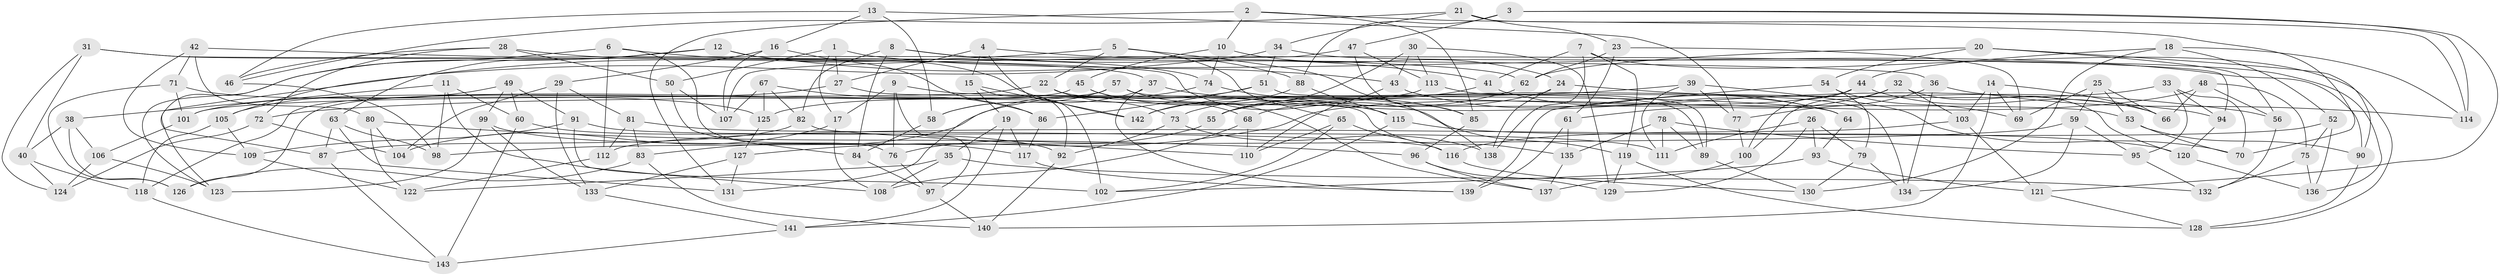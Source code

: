 // coarse degree distribution, {8: 0.16279069767441862, 7: 0.27906976744186046, 5: 0.06976744186046512, 6: 0.2558139534883721, 10: 0.09302325581395349, 9: 0.11627906976744186, 4: 0.023255813953488372}
// Generated by graph-tools (version 1.1) at 2025/38/03/04/25 23:38:15]
// undirected, 143 vertices, 286 edges
graph export_dot {
  node [color=gray90,style=filled];
  1;
  2;
  3;
  4;
  5;
  6;
  7;
  8;
  9;
  10;
  11;
  12;
  13;
  14;
  15;
  16;
  17;
  18;
  19;
  20;
  21;
  22;
  23;
  24;
  25;
  26;
  27;
  28;
  29;
  30;
  31;
  32;
  33;
  34;
  35;
  36;
  37;
  38;
  39;
  40;
  41;
  42;
  43;
  44;
  45;
  46;
  47;
  48;
  49;
  50;
  51;
  52;
  53;
  54;
  55;
  56;
  57;
  58;
  59;
  60;
  61;
  62;
  63;
  64;
  65;
  66;
  67;
  68;
  69;
  70;
  71;
  72;
  73;
  74;
  75;
  76;
  77;
  78;
  79;
  80;
  81;
  82;
  83;
  84;
  85;
  86;
  87;
  88;
  89;
  90;
  91;
  92;
  93;
  94;
  95;
  96;
  97;
  98;
  99;
  100;
  101;
  102;
  103;
  104;
  105;
  106;
  107;
  108;
  109;
  110;
  111;
  112;
  113;
  114;
  115;
  116;
  117;
  118;
  119;
  120;
  121;
  122;
  123;
  124;
  125;
  126;
  127;
  128;
  129;
  130;
  131;
  132;
  133;
  134;
  135;
  136;
  137;
  138;
  139;
  140;
  141;
  142;
  143;
  1 -- 27;
  1 -- 50;
  1 -- 17;
  1 -- 90;
  2 -- 10;
  2 -- 70;
  2 -- 131;
  2 -- 85;
  3 -- 47;
  3 -- 114;
  3 -- 88;
  3 -- 121;
  4 -- 27;
  4 -- 94;
  4 -- 102;
  4 -- 15;
  5 -- 138;
  5 -- 65;
  5 -- 105;
  5 -- 22;
  6 -- 87;
  6 -- 112;
  6 -- 76;
  6 -- 74;
  7 -- 41;
  7 -- 119;
  7 -- 138;
  7 -- 128;
  8 -- 41;
  8 -- 84;
  8 -- 82;
  8 -- 88;
  9 -- 97;
  9 -- 17;
  9 -- 64;
  9 -- 76;
  10 -- 45;
  10 -- 74;
  10 -- 24;
  11 -- 108;
  11 -- 60;
  11 -- 38;
  11 -- 98;
  12 -- 123;
  12 -- 142;
  12 -- 43;
  12 -- 63;
  13 -- 58;
  13 -- 46;
  13 -- 77;
  13 -- 16;
  14 -- 140;
  14 -- 103;
  14 -- 66;
  14 -- 69;
  15 -- 142;
  15 -- 92;
  15 -- 19;
  16 -- 107;
  16 -- 29;
  16 -- 86;
  17 -- 104;
  17 -- 108;
  18 -- 114;
  18 -- 130;
  18 -- 52;
  18 -- 44;
  19 -- 117;
  19 -- 35;
  19 -- 141;
  20 -- 56;
  20 -- 90;
  20 -- 54;
  20 -- 62;
  21 -- 114;
  21 -- 46;
  21 -- 34;
  21 -- 23;
  22 -- 73;
  22 -- 53;
  22 -- 101;
  23 -- 62;
  23 -- 61;
  23 -- 69;
  24 -- 56;
  24 -- 55;
  24 -- 138;
  25 -- 69;
  25 -- 59;
  25 -- 53;
  25 -- 66;
  26 -- 111;
  26 -- 79;
  26 -- 129;
  26 -- 93;
  27 -- 101;
  27 -- 135;
  28 -- 50;
  28 -- 36;
  28 -- 72;
  28 -- 46;
  29 -- 133;
  29 -- 81;
  29 -- 104;
  30 -- 113;
  30 -- 55;
  30 -- 129;
  30 -- 43;
  31 -- 119;
  31 -- 40;
  31 -- 37;
  31 -- 124;
  32 -- 103;
  32 -- 61;
  32 -- 120;
  32 -- 100;
  33 -- 95;
  33 -- 68;
  33 -- 94;
  33 -- 70;
  34 -- 123;
  34 -- 51;
  34 -- 136;
  35 -- 122;
  35 -- 108;
  35 -- 132;
  36 -- 77;
  36 -- 134;
  36 -- 114;
  37 -- 94;
  37 -- 139;
  37 -- 58;
  38 -- 106;
  38 -- 126;
  38 -- 40;
  39 -- 72;
  39 -- 111;
  39 -- 77;
  39 -- 70;
  40 -- 118;
  40 -- 124;
  41 -- 64;
  41 -- 73;
  42 -- 109;
  42 -- 62;
  42 -- 80;
  42 -- 71;
  43 -- 110;
  43 -- 64;
  44 -- 100;
  44 -- 55;
  44 -- 66;
  45 -- 68;
  45 -- 115;
  45 -- 118;
  46 -- 98;
  47 -- 113;
  47 -- 107;
  47 -- 85;
  48 -- 75;
  48 -- 127;
  48 -- 66;
  48 -- 56;
  49 -- 99;
  49 -- 60;
  49 -- 105;
  49 -- 91;
  50 -- 84;
  50 -- 107;
  51 -- 83;
  51 -- 86;
  51 -- 89;
  52 -- 136;
  52 -- 75;
  52 -- 112;
  53 -- 70;
  53 -- 90;
  54 -- 139;
  54 -- 69;
  54 -- 79;
  55 -- 76;
  56 -- 132;
  57 -- 126;
  57 -- 58;
  57 -- 137;
  57 -- 89;
  58 -- 84;
  59 -- 134;
  59 -- 98;
  59 -- 95;
  60 -- 143;
  60 -- 92;
  61 -- 135;
  61 -- 139;
  62 -- 142;
  63 -- 87;
  63 -- 131;
  63 -- 98;
  64 -- 93;
  65 -- 116;
  65 -- 110;
  65 -- 102;
  67 -- 86;
  67 -- 125;
  67 -- 107;
  67 -- 82;
  68 -- 110;
  68 -- 108;
  71 -- 126;
  71 -- 125;
  71 -- 101;
  72 -- 104;
  72 -- 124;
  73 -- 92;
  73 -- 138;
  74 -- 131;
  74 -- 85;
  75 -- 132;
  75 -- 136;
  76 -- 97;
  77 -- 100;
  78 -- 135;
  78 -- 111;
  78 -- 89;
  78 -- 95;
  79 -- 130;
  79 -- 134;
  80 -- 104;
  80 -- 122;
  80 -- 96;
  81 -- 83;
  81 -- 112;
  81 -- 116;
  82 -- 87;
  82 -- 110;
  83 -- 140;
  83 -- 126;
  84 -- 97;
  85 -- 96;
  86 -- 117;
  87 -- 143;
  88 -- 115;
  88 -- 142;
  89 -- 130;
  90 -- 128;
  91 -- 102;
  91 -- 111;
  91 -- 109;
  92 -- 140;
  93 -- 102;
  93 -- 121;
  94 -- 120;
  95 -- 132;
  96 -- 129;
  96 -- 137;
  97 -- 140;
  99 -- 133;
  99 -- 123;
  99 -- 117;
  100 -- 137;
  101 -- 106;
  103 -- 116;
  103 -- 121;
  105 -- 109;
  105 -- 118;
  106 -- 124;
  106 -- 123;
  109 -- 122;
  112 -- 122;
  113 -- 134;
  113 -- 125;
  115 -- 120;
  115 -- 141;
  116 -- 130;
  117 -- 139;
  118 -- 143;
  119 -- 128;
  119 -- 129;
  120 -- 136;
  121 -- 128;
  125 -- 127;
  127 -- 131;
  127 -- 133;
  133 -- 141;
  135 -- 137;
  141 -- 143;
}
